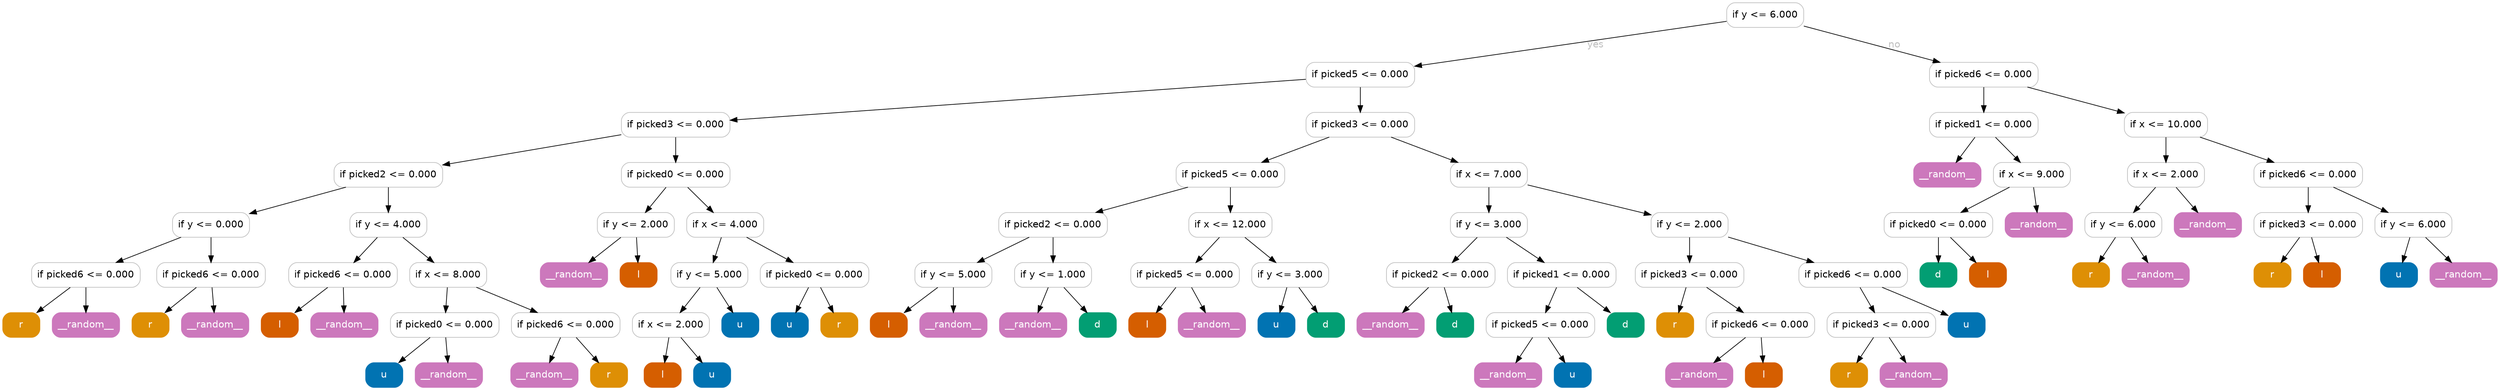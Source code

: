 digraph Tree {
	graph [bb="0,0,3629,561"];
	node [color=gray,
		fillcolor=white,
		fontname=helvetica,
		label="\N",
		shape=box,
		style="filled, rounded"
	];
	edge [fontname=helvetica];
	0	[height=0.5,
		label="if y <= 6.000",
		pos="2564,543",
		width=1.5556];
	1	[height=0.5,
		label="if picked5 <= 0.000",
		pos="1975,456",
		width=2.1944];
	0 -> 1	[fontcolor=gray,
		label=yes,
		lp="2317.5,499.5",
		pos="e,2054.1,468.41 2507.8,533.89 2405.3,519.1 2187.2,487.63 2064.2,469.88"];
	72	[height=0.5,
		label="if picked6 <= 0.000",
		pos="2882,456",
		width=2.1944];
	0 -> 72	[fontcolor=gray,
		label=no,
		lp="2752,499.5",
		pos="e,2818.2,474.04 2620.1,527 2672.5,512.99 2751.1,491.99 2808.5,476.64"];
	2	[height=0.5,
		label="if picked3 <= 0.000",
		pos="979,383",
		width=2.1944];
	1 -> 2	[fontcolor=gray,
		pos="e,1058.3,389.65 1895.6,449.34 1712.3,436.28 1260.9,404.09 1068.3,390.37"];
	35	[height=0.5,
		label="if picked3 <= 0.000",
		pos="1975,383",
		width=2.1944];
	1 -> 35	[fontcolor=gray,
		pos="e,1975,401.03 1975,437.81 1975,429.79 1975,420.05 1975,411.07"];
	3	[height=0.5,
		label="if picked2 <= 0.000",
		pos="561,310",
		width=2.1944];
	2 -> 3	[fontcolor=gray,
		pos="e,640.15,324.44 899.89,368.56 828.79,356.49 724.48,338.77 650.39,326.18"];
	22	[height=0.5,
		label="if picked0 <= 0.000",
		pos="979,310",
		width=2.1944];
	2 -> 22	[fontcolor=gray,
		pos="e,979,328.03 979,364.81 979,356.79 979,347.05 979,338.07"];
	4	[height=0.5,
		label="if y <= 0.000",
		pos="303,237",
		width=1.5556];
	3 -> 4	[fontcolor=gray,
		pos="e,359.01,253.41 499.2,291.99 459.81,281.15 408.83,267.12 368.71,256.08"];
	11	[height=0.5,
		label="if y <= 4.000",
		pos="561,237",
		width=1.5556];
	3 -> 11	[fontcolor=gray,
		pos="e,561,255.03 561,291.81 561,283.79 561,274.05 561,265.07"];
	5	[height=0.5,
		label="if picked6 <= 0.000",
		pos="121,164",
		width=2.1944];
	4 -> 5	[fontcolor=gray,
		pos="e,164.87,182.11 259.41,218.99 233.82,209.01 201.29,196.32 174.2,185.76"];
	8	[height=0.5,
		label="if picked6 <= 0.000",
		pos="303,164",
		width=2.1944];
	4 -> 8	[fontcolor=gray,
		pos="e,303,182.03 303,218.81 303,210.79 303,201.05 303,192.07"];
	6	[color="#de8f05",
		fillcolor="#de8f05",
		fontcolor=white,
		height=0.5,
		label=r,
		pos="27,91",
		width=0.75];
	5 -> 6	[fontcolor=gray,
		pos="e,49.545,109.03 98.245,145.81 86.122,136.66 71.034,125.26 57.869,115.32"];
	7	[color="#cc78bc",
		fillcolor="#cc78bc",
		fontcolor=white,
		height=0.5,
		label=__random__,
		pos="121,91",
		width=1.3611];
	5 -> 7	[fontcolor=gray,
		pos="e,121,109.03 121,145.81 121,137.79 121,128.05 121,119.07"];
	9	[color="#de8f05",
		fillcolor="#de8f05",
		fontcolor=white,
		height=0.5,
		label=r,
		pos="215,91",
		width=0.75];
	8 -> 9	[fontcolor=gray,
		pos="e,236.11,109.03 281.7,145.81 270.35,136.66 256.22,125.26 243.9,115.32"];
	10	[color="#cc78bc",
		fillcolor="#cc78bc",
		fontcolor=white,
		height=0.5,
		label=__random__,
		pos="309,91",
		width=1.3611];
	8 -> 10	[fontcolor=gray,
		pos="e,307.56,109.03 304.45,145.81 305.13,137.79 305.95,128.05 306.71,119.07"];
	12	[height=0.5,
		label="if picked6 <= 0.000",
		pos="495,164",
		width=2.1944];
	11 -> 12	[fontcolor=gray,
		pos="e,510.83,182.03 545.02,218.81 536.84,210 526.72,199.13 517.74,189.46"];
	15	[height=0.5,
		label="if x <= 8.000",
		pos="648,164",
		width=1.5556];
	11 -> 15	[fontcolor=gray,
		pos="e,627.13,182.03 582.06,218.81 593.17,209.74 606.98,198.48 619.08,188.6"];
	13	[color="#d55e00",
		fillcolor="#d55e00",
		fontcolor=white,
		height=0.5,
		label=l,
		pos="403,91",
		width=0.75];
	12 -> 13	[fontcolor=gray,
		pos="e,425.07,109.03 472.73,145.81 460.86,136.66 446.1,125.26 433.21,115.32"];
	14	[color="#cc78bc",
		fillcolor="#cc78bc",
		fontcolor=white,
		height=0.5,
		label=__random__,
		pos="497,91",
		width=1.3611];
	12 -> 14	[fontcolor=gray,
		pos="e,496.52,109.03 495.48,145.81 495.71,137.79 495.98,128.05 496.24,119.07"];
	16	[height=0.5,
		label="if picked0 <= 0.000",
		pos="643,91",
		width=2.1944];
	15 -> 16	[fontcolor=gray,
		pos="e,644.2,109.03 646.79,145.81 646.22,137.79 645.54,128.05 644.91,119.07"];
	19	[height=0.5,
		label="if picked6 <= 0.000",
		pos="819,91",
		width=2.1944];
	15 -> 19	[fontcolor=gray,
		pos="e,777.78,109.11 688.96,145.99 712.79,136.1 743.03,123.54 768.34,113.03"];
	17	[color="#0173b2",
		fillcolor="#0173b2",
		fontcolor=white,
		height=0.5,
		label=u,
		pos="555,18",
		width=0.75];
	16 -> 17	[fontcolor=gray,
		pos="e,576.11,36.029 621.7,72.813 610.35,63.656 596.22,52.26 583.9,42.316"];
	18	[color="#cc78bc",
		fillcolor="#cc78bc",
		fontcolor=white,
		height=0.5,
		label=__random__,
		pos="649,18",
		width=1.3611];
	16 -> 18	[fontcolor=gray,
		pos="e,647.56,36.029 644.45,72.813 645.13,64.789 645.95,55.047 646.71,46.069"];
	20	[color="#cc78bc",
		fillcolor="#cc78bc",
		fontcolor=white,
		height=0.5,
		label=__random__,
		pos="788,18",
		width=1.3611];
	19 -> 20	[fontcolor=gray,
		pos="e,795.44,36.029 811.5,72.813 807.92,64.615 803.55,54.623 799.56,45.485"];
	21	[color="#de8f05",
		fillcolor="#de8f05",
		fontcolor=white,
		height=0.5,
		label=r,
		pos="882,18",
		width=0.75];
	19 -> 21	[fontcolor=gray,
		pos="e,866.89,36.029 834.25,72.813 841.99,64.092 851.53,53.34 860.04,43.746"];
	23	[height=0.5,
		label="if y <= 2.000",
		pos="921,237",
		width=1.5556];
	22 -> 23	[fontcolor=gray,
		pos="e,934.91,255.03 964.96,291.81 957.91,283.18 949.23,272.56 941.45,263.03"];
	26	[height=0.5,
		label="if x <= 4.000",
		pos="1051,237",
		width=1.5556];
	22 -> 26	[fontcolor=gray,
		pos="e,1033.7,255.03 996.43,291.81 1005.4,282.92 1016.6,271.91 1026.5,262.17"];
	24	[color="#cc78bc",
		fillcolor="#cc78bc",
		fontcolor=white,
		height=0.5,
		label=__random__,
		pos="831,164",
		width=1.3611];
	23 -> 24	[fontcolor=gray,
		pos="e,852.59,182.03 899.21,218.81 887.61,209.66 873.16,198.26 860.56,188.32"];
	25	[color="#d55e00",
		fillcolor="#d55e00",
		fontcolor=white,
		height=0.5,
		label=l,
		pos="925,164",
		width=0.75];
	23 -> 25	[fontcolor=gray,
		pos="e,924.04,182.03 921.97,218.81 922.42,210.79 922.97,201.05 923.47,192.07"];
	27	[height=0.5,
		label="if y <= 5.000",
		pos="1028,164",
		width=1.5556];
	26 -> 27	[fontcolor=gray,
		pos="e,1033.5,182.03 1045.4,218.81 1042.8,210.7 1039.6,200.84 1036.7,191.78"];
	32	[height=0.5,
		label="if picked0 <= 0.000",
		pos="1181,164",
		width=2.1944];
	26 -> 32	[fontcolor=gray,
		pos="e,1149.7,182.11 1082.1,218.99 1099.7,209.4 1121.8,197.32 1140.7,187.01"];
	28	[height=0.5,
		label="if x <= 2.000",
		pos="972,91",
		width=1.5556];
	27 -> 28	[fontcolor=gray,
		pos="e,985.43,109.03 1014.4,145.81 1007.6,137.18 999.25,126.56 991.75,117.03"];
	31	[color="#0173b2",
		fillcolor="#0173b2",
		fontcolor=white,
		height=0.5,
		label=u,
		pos="1073,91",
		width=0.75];
	27 -> 31	[fontcolor=gray,
		pos="e,1062.2,109.03 1038.9,145.81 1044.3,137.35 1050.8,126.98 1056.8,117.61"];
	29	[color="#d55e00",
		fillcolor="#d55e00",
		fontcolor=white,
		height=0.5,
		label=l,
		pos="960,18",
		width=0.75];
	28 -> 29	[fontcolor=gray,
		pos="e,962.88,36.029 969.1,72.813 967.74,64.789 966.09,55.047 964.58,46.069"];
	30	[color="#0173b2",
		fillcolor="#0173b2",
		fontcolor=white,
		height=0.5,
		label=u,
		pos="1032,18",
		width=0.75];
	28 -> 30	[fontcolor=gray,
		pos="e,1017.6,36.029 986.52,72.813 993.89,64.092 1003,53.34 1011.1,43.746"];
	33	[color="#0173b2",
		fillcolor="#0173b2",
		fontcolor=white,
		height=0.5,
		label=u,
		pos="1145,91",
		width=0.75];
	32 -> 33	[fontcolor=gray,
		pos="e,1153.6,109.03 1172.3,145.81 1168.1,137.53 1163,127.41 1158.3,118.19"];
	34	[color="#de8f05",
		fillcolor="#de8f05",
		fontcolor=white,
		height=0.5,
		label=r,
		pos="1217,91",
		width=0.75];
	32 -> 34	[fontcolor=gray,
		pos="e,1208.4,109.03 1189.7,145.81 1193.9,137.53 1199,127.41 1203.7,118.19"];
	36	[height=0.5,
		label="if picked5 <= 0.000",
		pos="1786,310",
		width=2.1944];
	35 -> 36	[fontcolor=gray,
		pos="e,1831.6,328.11 1929.7,364.99 1903.2,355.01 1869.4,342.32 1841.3,331.76"];
	51	[height=0.5,
		label="if x <= 7.000",
		pos="2162,310",
		width=1.5556];
	35 -> 51	[fontcolor=gray,
		pos="e,2116.9,328.11 2019.8,364.99 2046.1,355.01 2079.5,342.32 2107.3,331.76"];
	37	[height=0.5,
		label="if picked2 <= 0.000",
		pos="1528,237",
		width=2.1944];
	36 -> 37	[fontcolor=gray,
		pos="e,1590.2,255.11 1724.2,291.99 1686.8,281.71 1639,268.55 1599.9,257.79"];
	44	[height=0.5,
		label="if x <= 12.000",
		pos="1786,237",
		width=1.6806];
	36 -> 44	[fontcolor=gray,
		pos="e,1786,255.03 1786,291.81 1786,283.79 1786,274.05 1786,265.07"];
	38	[height=0.5,
		label="if y <= 5.000",
		pos="1383,164",
		width=1.5556];
	37 -> 38	[fontcolor=gray,
		pos="e,1418,182.11 1493.3,218.99 1473.4,209.27 1448.3,196.99 1427.1,186.59"];
	41	[height=0.5,
		label="if y <= 1.000",
		pos="1528,164",
		width=1.5556];
	37 -> 41	[fontcolor=gray,
		pos="e,1528,182.03 1528,218.81 1528,210.79 1528,201.05 1528,192.07"];
	39	[color="#d55e00",
		fillcolor="#d55e00",
		fontcolor=white,
		height=0.5,
		label=l,
		pos="1289,91",
		width=0.75];
	38 -> 39	[fontcolor=gray,
		pos="e,1311.5,109.03 1360.2,145.81 1348.1,136.66 1333,125.26 1319.9,115.32"];
	40	[color="#cc78bc",
		fillcolor="#cc78bc",
		fontcolor=white,
		height=0.5,
		label=__random__,
		pos="1383,91",
		width=1.3611];
	38 -> 40	[fontcolor=gray,
		pos="e,1383,109.03 1383,145.81 1383,137.79 1383,128.05 1383,119.07"];
	42	[color="#cc78bc",
		fillcolor="#cc78bc",
		fontcolor=white,
		height=0.5,
		label=__random__,
		pos="1499,91",
		width=1.3611];
	41 -> 42	[fontcolor=gray,
		pos="e,1506,109.03 1521,145.81 1517.6,137.62 1513.6,127.62 1509.8,118.48"];
	43	[color="#029e73",
		fillcolor="#029e73",
		fontcolor=white,
		height=0.5,
		label=d,
		pos="1593,91",
		width=0.75];
	41 -> 43	[fontcolor=gray,
		pos="e,1577.4,109.03 1543.7,145.81 1551.8,137 1561.8,126.13 1570.6,116.46"];
	45	[height=0.5,
		label="if picked5 <= 0.000",
		pos="1720,164",
		width=2.1944];
	44 -> 45	[fontcolor=gray,
		pos="e,1735.8,182.03 1770,218.81 1761.8,210 1751.7,199.13 1742.7,189.46"];
	48	[height=0.5,
		label="if y <= 3.000",
		pos="1873,164",
		width=1.5556];
	44 -> 48	[fontcolor=gray,
		pos="e,1852.1,182.03 1807.1,218.81 1818.2,209.74 1832,198.48 1844.1,188.6"];
	46	[color="#d55e00",
		fillcolor="#d55e00",
		fontcolor=white,
		height=0.5,
		label=l,
		pos="1665,91",
		width=0.75];
	45 -> 46	[fontcolor=gray,
		pos="e,1678.2,109.03 1706.7,145.81 1700,137.18 1691.8,126.56 1684.4,117.03"];
	47	[color="#cc78bc",
		fillcolor="#cc78bc",
		fontcolor=white,
		height=0.5,
		label=__random__,
		pos="1759,91",
		width=1.3611];
	45 -> 47	[fontcolor=gray,
		pos="e,1749.6,109.03 1729.4,145.81 1734,137.44 1739.7,127.2 1744.8,117.9"];
	49	[color="#0173b2",
		fillcolor="#0173b2",
		fontcolor=white,
		height=0.5,
		label=u,
		pos="1853,91",
		width=0.75];
	48 -> 49	[fontcolor=gray,
		pos="e,1857.8,109.03 1868.2,145.81 1865.9,137.7 1863.1,127.84 1860.5,118.78"];
	50	[color="#029e73",
		fillcolor="#029e73",
		fontcolor=white,
		height=0.5,
		label=d,
		pos="1925,91",
		width=0.75];
	48 -> 50	[fontcolor=gray,
		pos="e,1912.5,109.03 1885.6,145.81 1891.8,137.27 1899.5,126.77 1906.5,117.32"];
	52	[height=0.5,
		label="if y <= 3.000",
		pos="2162,237",
		width=1.5556];
	51 -> 52	[fontcolor=gray,
		pos="e,2162,255.03 2162,291.81 2162,283.79 2162,274.05 2162,265.07"];
	61	[height=0.5,
		label="if y <= 2.000",
		pos="2454,237",
		width=1.5556];
	51 -> 61	[fontcolor=gray,
		pos="e,2397.9,251.65 2218.3,295.31 2266.8,283.52 2336.8,266.5 2387.9,254.07"];
	53	[height=0.5,
		label="if picked2 <= 0.000",
		pos="2092,164",
		width=2.1944];
	52 -> 53	[fontcolor=gray,
		pos="e,2108.8,182.03 2145.1,218.81 2136.3,209.92 2125.4,198.91 2115.8,189.17"];
	56	[height=0.5,
		label="if picked1 <= 0.000",
		pos="2268,164",
		width=2.1944];
	52 -> 56	[fontcolor=gray,
		pos="e,2242.5,182.11 2187.4,218.99 2201.3,209.67 2218.8,197.97 2233.9,187.86"];
	54	[color="#cc78bc",
		fillcolor="#cc78bc",
		fontcolor=white,
		height=0.5,
		label=__random__,
		pos="2019,91",
		width=1.3611];
	53 -> 54	[fontcolor=gray,
		pos="e,2036.5,109.03 2074.3,145.81 2065.2,136.92 2053.9,125.91 2043.9,116.17"];
	55	[color="#029e73",
		fillcolor="#029e73",
		fontcolor=white,
		height=0.5,
		label=d,
		pos="2113,91",
		width=0.75];
	53 -> 55	[fontcolor=gray,
		pos="e,2108,109.03 2097.1,145.81 2099.5,137.7 2102.4,127.84 2105.1,118.78"];
	57	[height=0.5,
		label="if picked5 <= 0.000",
		pos="2237,91",
		width=2.1944];
	56 -> 57	[fontcolor=gray,
		pos="e,2244.4,109.03 2260.5,145.81 2256.9,137.62 2252.6,127.62 2248.6,118.48"];
	60	[color="#029e73",
		fillcolor="#029e73",
		fontcolor=white,
		height=0.5,
		label=d,
		pos="2361,91",
		width=0.75];
	56 -> 60	[fontcolor=gray,
		pos="e,2338.7,109.03 2290.5,145.81 2302.5,136.66 2317.4,125.26 2330.5,115.32"];
	58	[color="#cc78bc",
		fillcolor="#cc78bc",
		fontcolor=white,
		height=0.5,
		label=__random__,
		pos="2190,18",
		width=1.3611];
	57 -> 58	[fontcolor=gray,
		pos="e,2201.3,36.029 2225.6,72.813 2220,64.353 2213.2,53.984 2207,44.612"];
	59	[color="#0173b2",
		fillcolor="#0173b2",
		fontcolor=white,
		height=0.5,
		label=u,
		pos="2284,18",
		width=0.75];
	57 -> 59	[fontcolor=gray,
		pos="e,2272.7,36.029 2248.4,72.813 2254,64.353 2260.8,53.984 2267,44.612"];
	62	[height=0.5,
		label="if picked3 <= 0.000",
		pos="2454,164",
		width=2.1944];
	61 -> 62	[fontcolor=gray,
		pos="e,2454,182.03 2454,218.81 2454,210.79 2454,201.05 2454,192.07"];
	67	[height=0.5,
		label="if picked6 <= 0.000",
		pos="2692,164",
		width=2.1944];
	61 -> 67	[fontcolor=gray,
		pos="e,2634.6,182.12 2510.1,219.26 2544.4,209.03 2588.5,195.89 2624.6,185.09"];
	63	[color="#de8f05",
		fillcolor="#de8f05",
		fontcolor=white,
		height=0.5,
		label=r,
		pos="2433,91",
		width=0.75];
	62 -> 63	[fontcolor=gray,
		pos="e,2438,109.03 2448.9,145.81 2446.5,137.7 2443.6,127.84 2440.9,118.78"];
	64	[height=0.5,
		label="if picked6 <= 0.000",
		pos="2557,91",
		width=2.1944];
	62 -> 64	[fontcolor=gray,
		pos="e,2532.2,109.11 2478.7,145.99 2492.2,136.67 2509.2,124.97 2523.8,114.86"];
	65	[color="#cc78bc",
		fillcolor="#cc78bc",
		fontcolor=white,
		height=0.5,
		label=__random__,
		pos="2468,18",
		width=1.3611];
	64 -> 65	[fontcolor=gray,
		pos="e,2489.3,36.029 2535.5,72.813 2524,63.656 2509.7,52.26 2497.2,42.316"];
	66	[color="#d55e00",
		fillcolor="#d55e00",
		fontcolor=white,
		height=0.5,
		label=l,
		pos="2562,18",
		width=0.75];
	64 -> 66	[fontcolor=gray,
		pos="e,2560.8,36.029 2558.2,72.813 2558.8,64.789 2559.5,55.047 2560.1,46.069"];
	68	[height=0.5,
		label="if picked3 <= 0.000",
		pos="2733,91",
		width=2.1944];
	67 -> 68	[fontcolor=gray,
		pos="e,2723.2,109.03 2701.9,145.81 2706.8,137.44 2712.7,127.2 2718,117.9"];
	71	[color="#0173b2",
		fillcolor="#0173b2",
		fontcolor=white,
		height=0.5,
		label=u,
		pos="2857,91",
		width=0.75];
	67 -> 71	[fontcolor=gray,
		pos="e,2829.9,104.94 2734,145.96 2757.3,136.41 2786.8,124.06 2820.7,109.03"];
	69	[color="#de8f05",
		fillcolor="#de8f05",
		fontcolor=white,
		height=0.5,
		label=r,
		pos="2686,18",
		width=0.75];
	68 -> 69	[fontcolor=gray,
		pos="e,2697.3,36.029 2721.6,72.813 2716,64.353 2709.2,53.984 2703,44.612"];
	70	[color="#cc78bc",
		fillcolor="#cc78bc",
		fontcolor=white,
		height=0.5,
		label=__random__,
		pos="2780,18",
		width=1.3611];
	68 -> 70	[fontcolor=gray,
		pos="e,2768.7,36.029 2744.4,72.813 2750,64.353 2756.8,53.984 2763,44.612"];
	73	[height=0.5,
		label="if picked1 <= 0.000",
		pos="2882,383",
		width=2.1944];
	72 -> 73	[fontcolor=gray,
		pos="e,2882,401.03 2882,437.81 2882,429.79 2882,420.05 2882,411.07"];
	80	[height=0.5,
		label="if x <= 10.000",
		pos="3147,383",
		width=1.6806];
	72 -> 80	[fontcolor=gray,
		pos="e,3086.3,400.26 2945.5,437.99 2984.9,427.42 3035.7,413.81 3076.5,402.9"];
	74	[color="#cc78bc",
		fillcolor="#cc78bc",
		fontcolor=white,
		height=0.5,
		label=__random__,
		pos="2829,310",
		width=1.3611];
	73 -> 74	[fontcolor=gray,
		pos="e,2841.7,328.03 2869.2,364.81 2862.8,356.27 2855,345.77 2847.9,336.32"];
	75	[height=0.5,
		label="if x <= 9.000",
		pos="2952,310",
		width=1.5556];
	73 -> 75	[fontcolor=gray,
		pos="e,2935.2,328.03 2898.9,364.81 2907.7,355.92 2918.6,344.91 2928.2,335.17"];
	76	[height=0.5,
		label="if picked0 <= 0.000",
		pos="2816,237",
		width=2.1944];
	75 -> 76	[fontcolor=gray,
		pos="e,2848.8,255.11 2919.4,291.99 2901,282.36 2877.7,270.21 2857.9,259.87"];
	79	[color="#cc78bc",
		fillcolor="#cc78bc",
		fontcolor=white,
		height=0.5,
		label=__random__,
		pos="2962,237",
		width=1.3611];
	75 -> 79	[fontcolor=gray,
		pos="e,2959.6,255.03 2954.4,291.81 2955.6,283.79 2956.9,274.05 2958.2,265.07"];
	77	[color="#029e73",
		fillcolor="#029e73",
		fontcolor=white,
		height=0.5,
		label=d,
		pos="2816,164",
		width=0.75];
	76 -> 77	[fontcolor=gray,
		pos="e,2816,182.03 2816,218.81 2816,210.79 2816,201.05 2816,192.07"];
	78	[color="#d55e00",
		fillcolor="#d55e00",
		fontcolor=white,
		height=0.5,
		label=l,
		pos="2888,164",
		width=0.75];
	76 -> 78	[fontcolor=gray,
		pos="e,2870.7,182.03 2833.4,218.81 2842.4,209.92 2853.6,198.91 2863.5,189.17"];
	81	[height=0.5,
		label="if x <= 2.000",
		pos="3147,310",
		width=1.5556];
	80 -> 81	[fontcolor=gray,
		pos="e,3147,328.03 3147,364.81 3147,356.79 3147,347.05 3147,338.07"];
	86	[height=0.5,
		label="if picked6 <= 0.000",
		pos="3354,310",
		width=2.1944];
	80 -> 86	[fontcolor=gray,
		pos="e,3304.1,328.11 3196.6,364.99 3225.9,354.92 3263.3,342.1 3294.3,331.48"];
	82	[height=0.5,
		label="if y <= 6.000",
		pos="3085,237",
		width=1.5556];
	81 -> 82	[fontcolor=gray,
		pos="e,3099.9,255.03 3132,291.81 3124.4,283.09 3115,272.34 3106.6,262.75"];
	85	[color="#cc78bc",
		fillcolor="#cc78bc",
		fontcolor=white,
		height=0.5,
		label=__random__,
		pos="3208,237",
		width=1.3611];
	81 -> 85	[fontcolor=gray,
		pos="e,3193.4,255.03 3161.8,291.81 3169.3,283.09 3178.5,272.34 3186.7,262.75"];
	83	[color="#de8f05",
		fillcolor="#de8f05",
		fontcolor=white,
		height=0.5,
		label=r,
		pos="3038,164",
		width=0.75];
	82 -> 83	[fontcolor=gray,
		pos="e,3049.3,182.03 3073.6,218.81 3068,210.35 3061.2,199.98 3055,190.61"];
	84	[color="#cc78bc",
		fillcolor="#cc78bc",
		fontcolor=white,
		height=0.5,
		label=__random__,
		pos="3132,164",
		width=1.3611];
	82 -> 84	[fontcolor=gray,
		pos="e,3120.7,182.03 3096.4,218.81 3102,210.35 3108.8,199.98 3115,190.61"];
	87	[height=0.5,
		label="if picked3 <= 0.000",
		pos="3354,237",
		width=2.1944];
	86 -> 87	[fontcolor=gray,
		pos="e,3354,255.03 3354,291.81 3354,283.79 3354,274.05 3354,265.07"];
	90	[height=0.5,
		label="if y <= 6.000",
		pos="3507,237",
		width=1.5556];
	86 -> 90	[fontcolor=gray,
		pos="e,3470.1,255.11 3390.6,291.99 3411.7,282.23 3438.3,269.88 3460.8,259.45"];
	88	[color="#de8f05",
		fillcolor="#de8f05",
		fontcolor=white,
		height=0.5,
		label=r,
		pos="3302,164",
		width=0.75];
	87 -> 88	[fontcolor=gray,
		pos="e,3314.5,182.03 3341.4,218.81 3335.2,210.27 3327.5,199.77 3320.5,190.32"];
	89	[color="#d55e00",
		fillcolor="#d55e00",
		fontcolor=white,
		height=0.5,
		label=l,
		pos="3374,164",
		width=0.75];
	87 -> 89	[fontcolor=gray,
		pos="e,3369.2,182.03 3358.8,218.81 3361.1,210.7 3363.9,200.84 3366.5,191.78"];
	91	[color="#0173b2",
		fillcolor="#0173b2",
		fontcolor=white,
		height=0.5,
		label=u,
		pos="3486,164",
		width=0.75];
	90 -> 91	[fontcolor=gray,
		pos="e,3491,182.03 3501.9,218.81 3499.5,210.7 3496.6,200.84 3493.9,191.78"];
	92	[color="#cc78bc",
		fillcolor="#cc78bc",
		fontcolor=white,
		height=0.5,
		label=__random__,
		pos="3580,164",
		width=1.3611];
	90 -> 92	[fontcolor=gray,
		pos="e,3562.5,182.03 3524.7,218.81 3533.8,209.92 3545.1,198.91 3555.1,189.17"];
}

